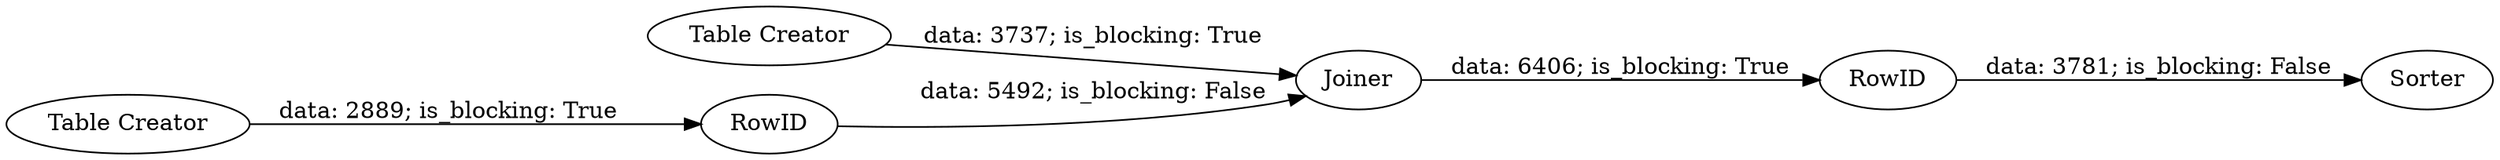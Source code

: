 digraph {
	"2145709926382786468_6" [label=Sorter]
	"2145709926382786468_1" [label="Table Creator"]
	"2145709926382786468_5" [label=RowID]
	"2145709926382786468_3" [label=Joiner]
	"2145709926382786468_4" [label=RowID]
	"2145709926382786468_2" [label="Table Creator"]
	"2145709926382786468_2" -> "2145709926382786468_5" [label="data: 2889; is_blocking: True"]
	"2145709926382786468_4" -> "2145709926382786468_6" [label="data: 3781; is_blocking: False"]
	"2145709926382786468_3" -> "2145709926382786468_4" [label="data: 6406; is_blocking: True"]
	"2145709926382786468_1" -> "2145709926382786468_3" [label="data: 3737; is_blocking: True"]
	"2145709926382786468_5" -> "2145709926382786468_3" [label="data: 5492; is_blocking: False"]
	rankdir=LR
}
